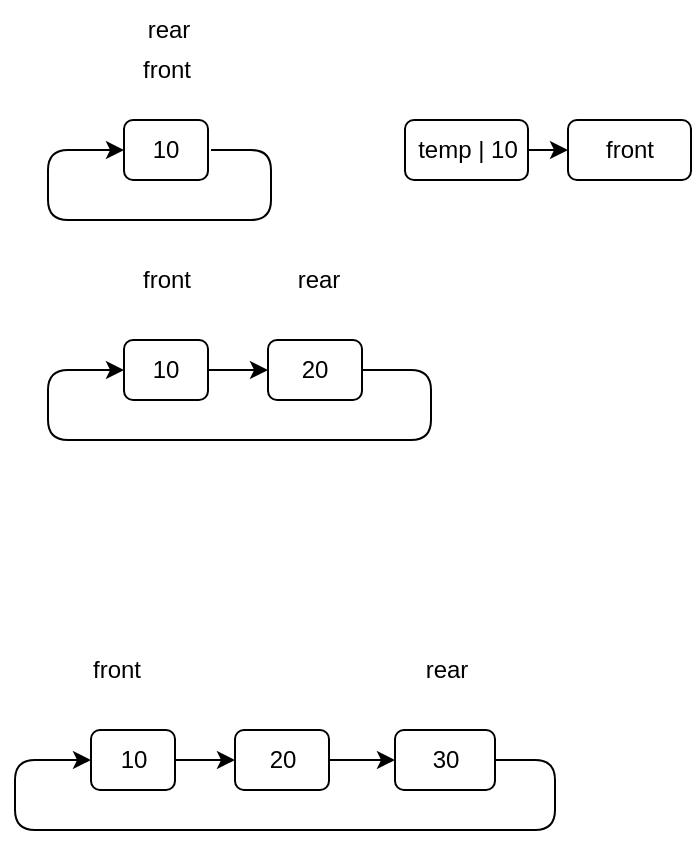 <mxfile>
    <diagram id="_iCm-iscNXkaAefvEQBJ" name="Page-1">
        <mxGraphModel dx="379" dy="133" grid="1" gridSize="10" guides="1" tooltips="1" connect="1" arrows="1" fold="1" page="1" pageScale="1" pageWidth="850" pageHeight="1100" math="0" shadow="0">
            <root>
                <mxCell id="0"/>
                <mxCell id="1" parent="0"/>
                <mxCell id="15" style="edgeStyle=none;html=1;entryX=0;entryY=0.5;entryDx=0;entryDy=0;" edge="1" parent="1" source="9" target="11">
                    <mxGeometry relative="1" as="geometry">
                        <mxPoint x="153.5" y="395" as="targetPoint"/>
                        <Array as="points">
                            <mxPoint x="433.5" y="440"/>
                            <mxPoint x="433.5" y="475"/>
                            <mxPoint x="293.5" y="475"/>
                            <mxPoint x="163.5" y="475"/>
                            <mxPoint x="163.5" y="440"/>
                        </Array>
                    </mxGeometry>
                </mxCell>
                <mxCell id="9" value="30" style="rounded=1;whiteSpace=wrap;html=1;" vertex="1" parent="1">
                    <mxGeometry x="353.5" y="425" width="50" height="30" as="geometry"/>
                </mxCell>
                <mxCell id="13" value="" style="edgeStyle=none;html=1;" edge="1" parent="1" source="10" target="9">
                    <mxGeometry relative="1" as="geometry"/>
                </mxCell>
                <mxCell id="10" value="20" style="rounded=1;whiteSpace=wrap;html=1;" vertex="1" parent="1">
                    <mxGeometry x="273.5" y="425" width="47" height="30" as="geometry"/>
                </mxCell>
                <mxCell id="12" value="" style="edgeStyle=none;html=1;" edge="1" parent="1" source="11" target="10">
                    <mxGeometry relative="1" as="geometry"/>
                </mxCell>
                <mxCell id="11" value="10" style="rounded=1;whiteSpace=wrap;html=1;" vertex="1" parent="1">
                    <mxGeometry x="201.5" y="425" width="42" height="30" as="geometry"/>
                </mxCell>
                <mxCell id="16" value="front" style="text;html=1;align=center;verticalAlign=middle;resizable=0;points=[];autosize=1;strokeColor=none;fillColor=none;" vertex="1" parent="1">
                    <mxGeometry x="188.5" y="380" width="50" height="30" as="geometry"/>
                </mxCell>
                <mxCell id="17" value="rear" style="text;html=1;align=center;verticalAlign=middle;resizable=0;points=[];autosize=1;strokeColor=none;fillColor=none;" vertex="1" parent="1">
                    <mxGeometry x="358.5" y="380" width="40" height="30" as="geometry"/>
                </mxCell>
                <mxCell id="18" style="edgeStyle=none;html=1;entryX=0;entryY=0.5;entryDx=0;entryDy=0;exitX=1;exitY=0.5;exitDx=0;exitDy=0;" edge="1" source="21" target="23" parent="1">
                    <mxGeometry relative="1" as="geometry">
                        <mxPoint x="170" y="200" as="targetPoint"/>
                        <mxPoint x="420" y="245" as="sourcePoint"/>
                        <Array as="points">
                            <mxPoint x="371.5" y="245"/>
                            <mxPoint x="371.5" y="280"/>
                            <mxPoint x="310" y="280"/>
                            <mxPoint x="180" y="280"/>
                            <mxPoint x="180" y="245"/>
                        </Array>
                    </mxGeometry>
                </mxCell>
                <mxCell id="21" value="20" style="rounded=1;whiteSpace=wrap;html=1;" vertex="1" parent="1">
                    <mxGeometry x="290" y="230" width="47" height="30" as="geometry"/>
                </mxCell>
                <mxCell id="22" value="" style="edgeStyle=none;html=1;" edge="1" source="23" target="21" parent="1">
                    <mxGeometry relative="1" as="geometry"/>
                </mxCell>
                <mxCell id="23" value="10" style="rounded=1;whiteSpace=wrap;html=1;" vertex="1" parent="1">
                    <mxGeometry x="218" y="230" width="42" height="30" as="geometry"/>
                </mxCell>
                <mxCell id="24" value="front" style="text;html=1;align=center;verticalAlign=middle;resizable=0;points=[];autosize=1;strokeColor=none;fillColor=none;" vertex="1" parent="1">
                    <mxGeometry x="214" y="185" width="50" height="30" as="geometry"/>
                </mxCell>
                <mxCell id="25" value="rear" style="text;html=1;align=center;verticalAlign=middle;resizable=0;points=[];autosize=1;strokeColor=none;fillColor=none;" vertex="1" parent="1">
                    <mxGeometry x="295" y="185" width="40" height="30" as="geometry"/>
                </mxCell>
                <mxCell id="27" style="edgeStyle=none;html=1;entryX=0;entryY=0.5;entryDx=0;entryDy=0;" edge="1" target="30" parent="1">
                    <mxGeometry relative="1" as="geometry">
                        <mxPoint x="170" y="90" as="targetPoint"/>
                        <mxPoint x="261.5" y="135" as="sourcePoint"/>
                        <Array as="points">
                            <mxPoint x="291.5" y="135"/>
                            <mxPoint x="291.5" y="170"/>
                            <mxPoint x="261.5" y="170"/>
                            <mxPoint x="180" y="170"/>
                            <mxPoint x="180" y="135"/>
                        </Array>
                    </mxGeometry>
                </mxCell>
                <mxCell id="30" value="10" style="rounded=1;whiteSpace=wrap;html=1;" vertex="1" parent="1">
                    <mxGeometry x="218" y="120" width="42" height="30" as="geometry"/>
                </mxCell>
                <mxCell id="31" value="front" style="text;html=1;align=center;verticalAlign=middle;resizable=0;points=[];autosize=1;strokeColor=none;fillColor=none;" vertex="1" parent="1">
                    <mxGeometry x="214" y="80" width="50" height="30" as="geometry"/>
                </mxCell>
                <mxCell id="32" value="rear" style="text;html=1;align=center;verticalAlign=middle;resizable=0;points=[];autosize=1;strokeColor=none;fillColor=none;" vertex="1" parent="1">
                    <mxGeometry x="220" y="60" width="40" height="30" as="geometry"/>
                </mxCell>
                <mxCell id="39" value="" style="edgeStyle=none;html=1;" edge="1" parent="1" source="34" target="38">
                    <mxGeometry relative="1" as="geometry"/>
                </mxCell>
                <mxCell id="34" value="temp | 10" style="rounded=1;whiteSpace=wrap;html=1;" vertex="1" parent="1">
                    <mxGeometry x="358.5" y="120" width="61.5" height="30" as="geometry"/>
                </mxCell>
                <mxCell id="38" value="front" style="rounded=1;whiteSpace=wrap;html=1;" vertex="1" parent="1">
                    <mxGeometry x="440" y="120" width="61.5" height="30" as="geometry"/>
                </mxCell>
            </root>
        </mxGraphModel>
    </diagram>
</mxfile>